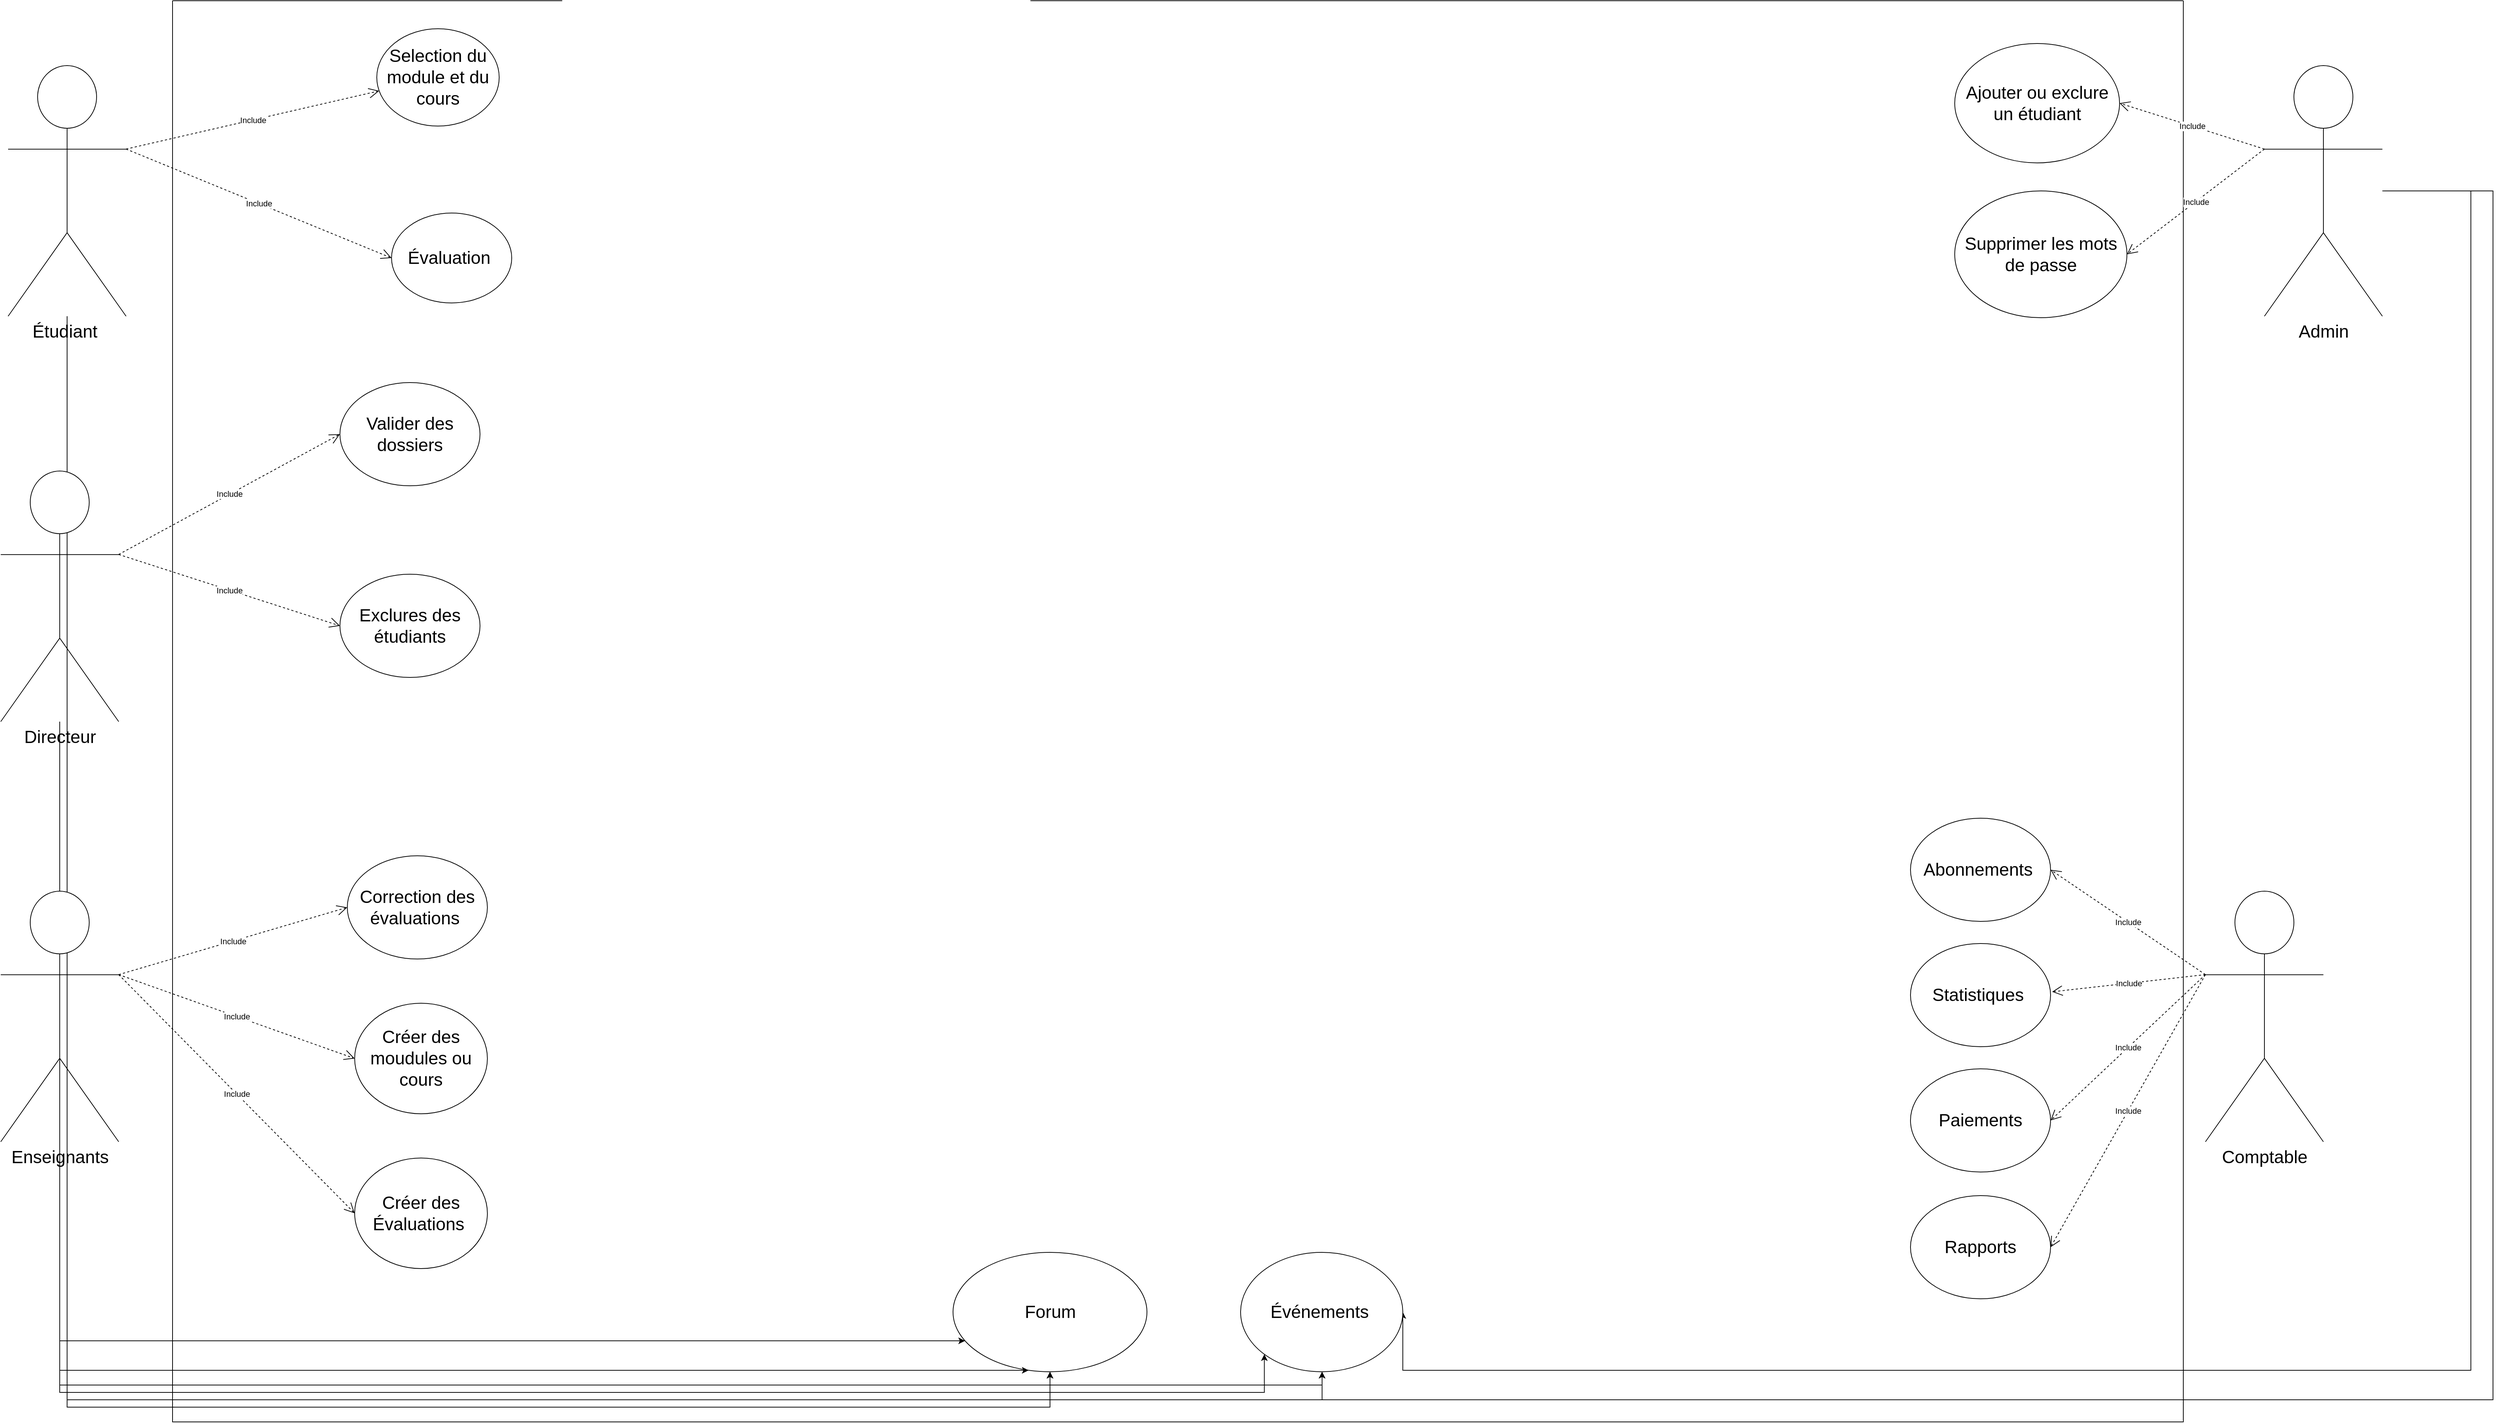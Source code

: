 <mxfile version="25.0.2">
  <diagram id="C5RBs43oDa-KdzZeNtuy" name="Page-1">
    <mxGraphModel dx="5101" dy="4041" grid="1" gridSize="10" guides="1" tooltips="1" connect="1" arrows="1" fold="1" page="1" pageScale="1" pageWidth="827" pageHeight="1169" math="0" shadow="0">
      <root>
        <mxCell id="WIyWlLk6GJQsqaUBKTNV-0" />
        <mxCell id="WIyWlLk6GJQsqaUBKTNV-1" parent="WIyWlLk6GJQsqaUBKTNV-0" />
        <mxCell id="6CmqtewHcJsue7-G7mei-127" style="edgeStyle=orthogonalEdgeStyle;rounded=0;orthogonalLoop=1;jettySize=auto;html=1;" parent="WIyWlLk6GJQsqaUBKTNV-1" source="6CmqtewHcJsue7-G7mei-0" target="6CmqtewHcJsue7-G7mei-63" edge="1">
          <mxGeometry relative="1" as="geometry">
            <Array as="points">
              <mxPoint x="-960" y="-420" />
              <mxPoint x="373" y="-420" />
            </Array>
          </mxGeometry>
        </mxCell>
        <mxCell id="6CmqtewHcJsue7-G7mei-128" style="edgeStyle=orthogonalEdgeStyle;rounded=0;orthogonalLoop=1;jettySize=auto;html=1;" parent="WIyWlLk6GJQsqaUBKTNV-1" source="6CmqtewHcJsue7-G7mei-0" target="6CmqtewHcJsue7-G7mei-64" edge="1">
          <mxGeometry relative="1" as="geometry">
            <Array as="points">
              <mxPoint x="-960" y="-430" />
              <mxPoint x="742" y="-430" />
            </Array>
          </mxGeometry>
        </mxCell>
        <mxCell id="6CmqtewHcJsue7-G7mei-0" value="&lt;span style=&quot;font-size: 24px;&quot;&gt;Étudiant&amp;nbsp;&lt;/span&gt;" style="shape=umlActor;verticalLabelPosition=bottom;verticalAlign=top;html=1;outlineConnect=0;" parent="WIyWlLk6GJQsqaUBKTNV-1" vertex="1">
          <mxGeometry x="-1040" y="-2240" width="160" height="340" as="geometry" />
        </mxCell>
        <mxCell id="6CmqtewHcJsue7-G7mei-129" style="edgeStyle=orthogonalEdgeStyle;rounded=0;orthogonalLoop=1;jettySize=auto;html=1;entryX=1;entryY=0.5;entryDx=0;entryDy=0;" parent="WIyWlLk6GJQsqaUBKTNV-1" source="6CmqtewHcJsue7-G7mei-59" target="6CmqtewHcJsue7-G7mei-64" edge="1">
          <mxGeometry relative="1" as="geometry">
            <Array as="points">
              <mxPoint x="2300" y="-2070" />
              <mxPoint x="2300" y="-470" />
              <mxPoint x="852" y="-470" />
            </Array>
          </mxGeometry>
        </mxCell>
        <mxCell id="6CmqtewHcJsue7-G7mei-130" style="edgeStyle=orthogonalEdgeStyle;rounded=0;orthogonalLoop=1;jettySize=auto;html=1;" parent="WIyWlLk6GJQsqaUBKTNV-1" source="6CmqtewHcJsue7-G7mei-59" target="6CmqtewHcJsue7-G7mei-63" edge="1">
          <mxGeometry relative="1" as="geometry">
            <Array as="points">
              <mxPoint x="2330" y="-2070" />
              <mxPoint x="2330" y="-430" />
              <mxPoint x="373" y="-430" />
            </Array>
          </mxGeometry>
        </mxCell>
        <mxCell id="6CmqtewHcJsue7-G7mei-59" value="&lt;font style=&quot;font-size: 24px;&quot;&gt;Admin&lt;/font&gt;" style="shape=umlActor;verticalLabelPosition=bottom;verticalAlign=top;html=1;outlineConnect=0;" parent="WIyWlLk6GJQsqaUBKTNV-1" vertex="1">
          <mxGeometry x="2020" y="-2240" width="160" height="340" as="geometry" />
        </mxCell>
        <mxCell id="6CmqtewHcJsue7-G7mei-62" value="" style="swimlane;startSize=0;" parent="WIyWlLk6GJQsqaUBKTNV-1" vertex="1">
          <mxGeometry x="-817" y="-2328" width="2727" height="1928" as="geometry" />
        </mxCell>
        <object label="&lt;font style=&quot;font-size: 24px;&quot;&gt;Forum&lt;/font&gt;" id="6CmqtewHcJsue7-G7mei-63">
          <mxCell style="ellipse;whiteSpace=wrap;html=1;" parent="6CmqtewHcJsue7-G7mei-62" vertex="1">
            <mxGeometry x="1058.5" y="1698" width="263" height="162" as="geometry" />
          </mxCell>
        </object>
        <object label="&lt;span style=&quot;font-size: 24px;&quot;&gt;Événements&amp;nbsp;&lt;/span&gt;" id="6CmqtewHcJsue7-G7mei-64">
          <mxCell style="ellipse;whiteSpace=wrap;html=1;" parent="6CmqtewHcJsue7-G7mei-62" vertex="1">
            <mxGeometry x="1448.5" y="1698" width="220" height="162" as="geometry" />
          </mxCell>
        </object>
        <object label="&lt;font style=&quot;font-size: 24px;&quot;&gt;Ajouter ou exclure un étudiant&lt;/font&gt;" id="6CmqtewHcJsue7-G7mei-60">
          <mxCell style="ellipse;whiteSpace=wrap;html=1;" parent="6CmqtewHcJsue7-G7mei-62" vertex="1">
            <mxGeometry x="2417" y="58" width="223.56" height="162" as="geometry" />
          </mxCell>
        </object>
        <object label="&lt;span style=&quot;font-size: 24px;&quot;&gt;Supprimer les mots de passe&lt;/span&gt;" id="6CmqtewHcJsue7-G7mei-61">
          <mxCell style="ellipse;whiteSpace=wrap;html=1;" parent="6CmqtewHcJsue7-G7mei-62" vertex="1">
            <mxGeometry x="2417" y="258" width="233.56" height="172" as="geometry" />
          </mxCell>
        </object>
        <object label="&lt;font style=&quot;font-size: 24px;&quot;&gt;Créer des moudules ou cours&lt;/font&gt;" id="6CmqtewHcJsue7-G7mei-68">
          <mxCell style="ellipse;whiteSpace=wrap;html=1;" parent="6CmqtewHcJsue7-G7mei-62" vertex="1">
            <mxGeometry x="247" y="1360" width="180" height="150" as="geometry" />
          </mxCell>
        </object>
        <object label="&lt;font style=&quot;font-size: 24px;&quot;&gt;Créer des Évaluations&amp;nbsp;&lt;/font&gt;" id="6CmqtewHcJsue7-G7mei-69">
          <mxCell style="ellipse;whiteSpace=wrap;html=1;" parent="6CmqtewHcJsue7-G7mei-62" vertex="1">
            <mxGeometry x="247" y="1570" width="180" height="150" as="geometry" />
          </mxCell>
        </object>
        <object label="&lt;span style=&quot;font-size: 24px;&quot;&gt;Correction des évaluations&amp;nbsp;&lt;/span&gt;" id="6CmqtewHcJsue7-G7mei-70">
          <mxCell style="ellipse;whiteSpace=wrap;html=1;" parent="6CmqtewHcJsue7-G7mei-62" vertex="1">
            <mxGeometry x="237" y="1160" width="190" height="140" as="geometry" />
          </mxCell>
        </object>
        <object label="&lt;span style=&quot;font-size: 24px;&quot;&gt;Valider des dossiers&lt;/span&gt;" id="6CmqtewHcJsue7-G7mei-71">
          <mxCell style="ellipse;whiteSpace=wrap;html=1;" parent="6CmqtewHcJsue7-G7mei-62" vertex="1">
            <mxGeometry x="227" y="518" width="190" height="140" as="geometry" />
          </mxCell>
        </object>
        <object label="&lt;span style=&quot;font-size: 24px;&quot;&gt;Exclures des étudiants&lt;/span&gt;" id="6CmqtewHcJsue7-G7mei-72">
          <mxCell style="ellipse;whiteSpace=wrap;html=1;" parent="6CmqtewHcJsue7-G7mei-62" vertex="1">
            <mxGeometry x="227" y="778" width="190" height="140" as="geometry" />
          </mxCell>
        </object>
        <object label="&lt;span style=&quot;font-size: 24px;&quot;&gt;Rapports&lt;/span&gt;" id="6CmqtewHcJsue7-G7mei-74">
          <mxCell style="ellipse;whiteSpace=wrap;html=1;" parent="6CmqtewHcJsue7-G7mei-62" vertex="1">
            <mxGeometry x="2357" y="1621" width="190" height="140" as="geometry" />
          </mxCell>
        </object>
        <object label="&lt;span style=&quot;font-size: 24px;&quot;&gt;Paiements&lt;/span&gt;&lt;span style=&quot;color: rgba(0, 0, 0, 0); font-family: monospace; font-size: 0px; text-align: start; text-wrap: nowrap;&quot;&gt;%3CmxGraphModel%3E%3Croot%3E%3CmxCell%20id%3D%220%22%2F%3E%3CmxCell%20id%3D%221%22%20parent%3D%220%22%2F%3E%3Cobject%20label%3D%22%26lt%3Bspan%20style%3D%26quot%3Bfont-size%3A%2024px%3B%26quot%3B%26gt%3BRapports%26lt%3B%2Fspan%26gt%3B%22%20id%3D%222%22%3E%3CmxCell%20style%3D%22ellipse%3BwhiteSpace%3Dwrap%3Bhtml%3D1%3B%22%20vertex%3D%221%22%20parent%3D%221%22%3E%3CmxGeometry%20x%3D%221220%22%20y%3D%22-1030%22%20width%3D%22190%22%20height%3D%22140%22%20as%3D%22geometry%22%2F%3E%3C%2FmxCell%3E%3C%2Fobject%3E%3C%2Froot%3E%3C%2FmxGraphModel%3E&lt;/span&gt;" id="6CmqtewHcJsue7-G7mei-87">
          <mxCell style="ellipse;whiteSpace=wrap;html=1;" parent="6CmqtewHcJsue7-G7mei-62" vertex="1">
            <mxGeometry x="2357" y="1449" width="190" height="140" as="geometry" />
          </mxCell>
        </object>
        <object label="&lt;span style=&quot;font-size: 24px;&quot;&gt;Abonnements&amp;nbsp;&lt;/span&gt;" id="6CmqtewHcJsue7-G7mei-88">
          <mxCell style="ellipse;whiteSpace=wrap;html=1;" parent="6CmqtewHcJsue7-G7mei-62" vertex="1">
            <mxGeometry x="2357" y="1109" width="190" height="140" as="geometry" />
          </mxCell>
        </object>
        <object label="&lt;span style=&quot;font-size: 24px;&quot;&gt;Statistiques&amp;nbsp;&lt;/span&gt;&lt;span style=&quot;color: rgba(0, 0, 0, 0); font-family: monospace; font-size: 0px; text-align: start; text-wrap: nowrap;&quot;&gt;%3CmxGraphModel%3E%3Croot%3E%3CmxCell%20id%3D%220%22%2F%3E%3CmxCell%20id%3D%221%22%20parent%3D%220%22%2F%3E%3Cobject%20label%3D%22%26lt%3Bspan%20style%3D%26quot%3Bfont-size%3A%2024px%3B%26quot%3B%26gt%3BRapports%26lt%3B%2Fspan%26gt%3B%22%20id%3D%222%22%3E%3CmxCell%20style%3D%22ellipse%3BwhiteSpace%3Dwrap%3Bhtml%3D1%3B%22%20vertex%3D%221%22%20parent%3D%221%22%3E%3CmxGeometry%20x%3D%221220%22%20y%3D%22-1030%22%20width%3D%22190%22%20height%3D%22140%22%20as%3D%22geometry%22%2F%3E%3C%2FmxCell%3E%3C%2Fobject%3E%3C%2Froot%3E%3C%2FmxGraphModel%3E&lt;/span&gt;" id="6CmqtewHcJsue7-G7mei-86">
          <mxCell style="ellipse;whiteSpace=wrap;html=1;" parent="6CmqtewHcJsue7-G7mei-62" vertex="1">
            <mxGeometry x="2357" y="1279" width="190" height="140" as="geometry" />
          </mxCell>
        </object>
        <object label="&lt;span style=&quot;font-size: 24px;&quot;&gt;Selection du module et du cours&lt;/span&gt;" id="6CmqtewHcJsue7-G7mei-89">
          <mxCell style="ellipse;whiteSpace=wrap;html=1;" parent="6CmqtewHcJsue7-G7mei-62" vertex="1">
            <mxGeometry x="277" y="38" width="166" height="132" as="geometry" />
          </mxCell>
        </object>
        <object label="&lt;span style=&quot;font-size: 24px;&quot;&gt;Évaluation&amp;nbsp;&lt;/span&gt;" id="6CmqtewHcJsue7-G7mei-90">
          <mxCell style="ellipse;whiteSpace=wrap;html=1;" parent="6CmqtewHcJsue7-G7mei-62" vertex="1">
            <mxGeometry x="297" y="288" width="163" height="122" as="geometry" />
          </mxCell>
        </object>
        <mxCell id="6CmqtewHcJsue7-G7mei-125" style="edgeStyle=orthogonalEdgeStyle;rounded=0;orthogonalLoop=1;jettySize=auto;html=1;" parent="WIyWlLk6GJQsqaUBKTNV-1" source="6CmqtewHcJsue7-G7mei-65" target="6CmqtewHcJsue7-G7mei-63" edge="1">
          <mxGeometry relative="1" as="geometry">
            <Array as="points">
              <mxPoint x="-970" y="-470" />
            </Array>
          </mxGeometry>
        </mxCell>
        <mxCell id="6CmqtewHcJsue7-G7mei-126" style="edgeStyle=orthogonalEdgeStyle;rounded=0;orthogonalLoop=1;jettySize=auto;html=1;entryX=0;entryY=1;entryDx=0;entryDy=0;" parent="WIyWlLk6GJQsqaUBKTNV-1" source="6CmqtewHcJsue7-G7mei-65" target="6CmqtewHcJsue7-G7mei-64" edge="1">
          <mxGeometry relative="1" as="geometry">
            <Array as="points">
              <mxPoint x="-970" y="-440" />
              <mxPoint x="664" y="-440" />
            </Array>
          </mxGeometry>
        </mxCell>
        <mxCell id="6CmqtewHcJsue7-G7mei-65" value="&lt;font style=&quot;font-size: 24px;&quot;&gt;Directeur&lt;/font&gt;" style="shape=umlActor;verticalLabelPosition=bottom;verticalAlign=top;html=1;outlineConnect=0;" parent="WIyWlLk6GJQsqaUBKTNV-1" vertex="1">
          <mxGeometry x="-1050" y="-1690" width="160" height="340" as="geometry" />
        </mxCell>
        <mxCell id="6CmqtewHcJsue7-G7mei-121" style="edgeStyle=orthogonalEdgeStyle;rounded=0;orthogonalLoop=1;jettySize=auto;html=1;" parent="WIyWlLk6GJQsqaUBKTNV-1" source="6CmqtewHcJsue7-G7mei-66" target="6CmqtewHcJsue7-G7mei-63" edge="1">
          <mxGeometry relative="1" as="geometry">
            <Array as="points">
              <mxPoint x="-970" y="-510" />
            </Array>
          </mxGeometry>
        </mxCell>
        <mxCell id="6CmqtewHcJsue7-G7mei-124" style="edgeStyle=orthogonalEdgeStyle;rounded=0;orthogonalLoop=1;jettySize=auto;html=1;" parent="WIyWlLk6GJQsqaUBKTNV-1" source="6CmqtewHcJsue7-G7mei-66" target="6CmqtewHcJsue7-G7mei-64" edge="1">
          <mxGeometry relative="1" as="geometry">
            <Array as="points">
              <mxPoint x="-970" y="-450" />
              <mxPoint x="742" y="-450" />
            </Array>
          </mxGeometry>
        </mxCell>
        <mxCell id="6CmqtewHcJsue7-G7mei-66" value="&lt;span style=&quot;font-size: 24px;&quot;&gt;Enseignants&lt;/span&gt;" style="shape=umlActor;verticalLabelPosition=bottom;verticalAlign=top;html=1;outlineConnect=0;" parent="WIyWlLk6GJQsqaUBKTNV-1" vertex="1">
          <mxGeometry x="-1050" y="-1120" width="160" height="340" as="geometry" />
        </mxCell>
        <mxCell id="6CmqtewHcJsue7-G7mei-67" value="&lt;span style=&quot;font-size: 24px;&quot;&gt;Comptable&lt;/span&gt;" style="shape=umlActor;verticalLabelPosition=bottom;verticalAlign=top;html=1;outlineConnect=0;" parent="WIyWlLk6GJQsqaUBKTNV-1" vertex="1">
          <mxGeometry x="1940" y="-1120" width="160" height="340" as="geometry" />
        </mxCell>
        <mxCell id="6CmqtewHcJsue7-G7mei-108" value="Include" style="endArrow=open;endSize=12;dashed=1;html=1;rounded=0;exitX=1;exitY=0.333;exitDx=0;exitDy=0;exitPerimeter=0;" parent="WIyWlLk6GJQsqaUBKTNV-1" source="6CmqtewHcJsue7-G7mei-0" target="6CmqtewHcJsue7-G7mei-89" edge="1">
          <mxGeometry width="160" relative="1" as="geometry">
            <mxPoint x="-810" y="-2180" as="sourcePoint" />
            <mxPoint x="-650" y="-2180" as="targetPoint" />
          </mxGeometry>
        </mxCell>
        <mxCell id="6CmqtewHcJsue7-G7mei-109" value="Include" style="endArrow=open;endSize=12;dashed=1;html=1;rounded=0;exitX=1;exitY=0.333;exitDx=0;exitDy=0;exitPerimeter=0;entryX=0;entryY=0.5;entryDx=0;entryDy=0;" parent="WIyWlLk6GJQsqaUBKTNV-1" source="6CmqtewHcJsue7-G7mei-0" target="6CmqtewHcJsue7-G7mei-90" edge="1">
          <mxGeometry width="160" relative="1" as="geometry">
            <mxPoint x="-870" y="-2117" as="sourcePoint" />
            <mxPoint x="-527" y="-2196" as="targetPoint" />
          </mxGeometry>
        </mxCell>
        <mxCell id="6CmqtewHcJsue7-G7mei-110" value="Include" style="endArrow=open;endSize=12;dashed=1;html=1;rounded=0;exitX=1;exitY=0.333;exitDx=0;exitDy=0;exitPerimeter=0;entryX=0;entryY=0.5;entryDx=0;entryDy=0;" parent="WIyWlLk6GJQsqaUBKTNV-1" source="6CmqtewHcJsue7-G7mei-65" target="6CmqtewHcJsue7-G7mei-71" edge="1">
          <mxGeometry width="160" relative="1" as="geometry">
            <mxPoint x="-860" y="-2107" as="sourcePoint" />
            <mxPoint x="-517" y="-2186" as="targetPoint" />
          </mxGeometry>
        </mxCell>
        <mxCell id="6CmqtewHcJsue7-G7mei-111" value="Include" style="endArrow=open;endSize=12;dashed=1;html=1;rounded=0;exitX=1;exitY=0.333;exitDx=0;exitDy=0;exitPerimeter=0;entryX=0;entryY=0.5;entryDx=0;entryDy=0;" parent="WIyWlLk6GJQsqaUBKTNV-1" source="6CmqtewHcJsue7-G7mei-65" target="6CmqtewHcJsue7-G7mei-72" edge="1">
          <mxGeometry width="160" relative="1" as="geometry">
            <mxPoint x="-880" y="-1567" as="sourcePoint" />
            <mxPoint x="-580" y="-1730" as="targetPoint" />
          </mxGeometry>
        </mxCell>
        <mxCell id="6CmqtewHcJsue7-G7mei-112" value="Include" style="endArrow=open;endSize=12;dashed=1;html=1;rounded=0;exitX=1;exitY=0.333;exitDx=0;exitDy=0;exitPerimeter=0;entryX=0;entryY=0.5;entryDx=0;entryDy=0;" parent="WIyWlLk6GJQsqaUBKTNV-1" source="6CmqtewHcJsue7-G7mei-66" target="6CmqtewHcJsue7-G7mei-70" edge="1">
          <mxGeometry width="160" relative="1" as="geometry">
            <mxPoint x="-870" y="-1557" as="sourcePoint" />
            <mxPoint x="-570" y="-1720" as="targetPoint" />
          </mxGeometry>
        </mxCell>
        <mxCell id="6CmqtewHcJsue7-G7mei-113" value="Include" style="endArrow=open;endSize=12;dashed=1;html=1;rounded=0;entryX=0;entryY=0.5;entryDx=0;entryDy=0;exitX=1;exitY=0.333;exitDx=0;exitDy=0;exitPerimeter=0;" parent="WIyWlLk6GJQsqaUBKTNV-1" source="6CmqtewHcJsue7-G7mei-66" target="6CmqtewHcJsue7-G7mei-68" edge="1">
          <mxGeometry width="160" relative="1" as="geometry">
            <mxPoint x="-890" y="-1010" as="sourcePoint" />
            <mxPoint x="-570" y="-1088" as="targetPoint" />
          </mxGeometry>
        </mxCell>
        <mxCell id="6CmqtewHcJsue7-G7mei-114" value="Include" style="endArrow=open;endSize=12;dashed=1;html=1;rounded=0;exitX=1;exitY=0.333;exitDx=0;exitDy=0;exitPerimeter=0;entryX=0;entryY=0.5;entryDx=0;entryDy=0;" parent="WIyWlLk6GJQsqaUBKTNV-1" source="6CmqtewHcJsue7-G7mei-66" target="6CmqtewHcJsue7-G7mei-69" edge="1">
          <mxGeometry width="160" relative="1" as="geometry">
            <mxPoint x="-870" y="-987" as="sourcePoint" />
            <mxPoint x="-560" y="-1078" as="targetPoint" />
          </mxGeometry>
        </mxCell>
        <mxCell id="6CmqtewHcJsue7-G7mei-115" value="Include" style="endArrow=open;endSize=12;dashed=1;html=1;rounded=0;exitX=0;exitY=0.333;exitDx=0;exitDy=0;exitPerimeter=0;entryX=1;entryY=0.5;entryDx=0;entryDy=0;" parent="WIyWlLk6GJQsqaUBKTNV-1" source="6CmqtewHcJsue7-G7mei-67" target="6CmqtewHcJsue7-G7mei-88" edge="1">
          <mxGeometry width="160" relative="1" as="geometry">
            <mxPoint x="-860" y="-977" as="sourcePoint" />
            <mxPoint x="-550" y="-1068" as="targetPoint" />
          </mxGeometry>
        </mxCell>
        <mxCell id="6CmqtewHcJsue7-G7mei-116" value="Include" style="endArrow=open;endSize=12;dashed=1;html=1;rounded=0;exitX=0;exitY=0.333;exitDx=0;exitDy=0;exitPerimeter=0;entryX=1.011;entryY=0.468;entryDx=0;entryDy=0;entryPerimeter=0;" parent="WIyWlLk6GJQsqaUBKTNV-1" source="6CmqtewHcJsue7-G7mei-67" target="6CmqtewHcJsue7-G7mei-86" edge="1">
          <mxGeometry width="160" relative="1" as="geometry">
            <mxPoint x="1950" y="-997" as="sourcePoint" />
            <mxPoint x="1740" y="-1139" as="targetPoint" />
          </mxGeometry>
        </mxCell>
        <mxCell id="6CmqtewHcJsue7-G7mei-117" value="Include" style="endArrow=open;endSize=12;dashed=1;html=1;rounded=0;entryX=1;entryY=0.5;entryDx=0;entryDy=0;exitX=0;exitY=0.333;exitDx=0;exitDy=0;exitPerimeter=0;" parent="WIyWlLk6GJQsqaUBKTNV-1" source="6CmqtewHcJsue7-G7mei-67" target="6CmqtewHcJsue7-G7mei-87" edge="1">
          <mxGeometry width="160" relative="1" as="geometry">
            <mxPoint x="1950" y="-997" as="sourcePoint" />
            <mxPoint x="1742" y="-973" as="targetPoint" />
          </mxGeometry>
        </mxCell>
        <mxCell id="6CmqtewHcJsue7-G7mei-118" value="Include" style="endArrow=open;endSize=12;dashed=1;html=1;rounded=0;entryX=1;entryY=0.5;entryDx=0;entryDy=0;exitX=0;exitY=0.333;exitDx=0;exitDy=0;exitPerimeter=0;" parent="WIyWlLk6GJQsqaUBKTNV-1" source="6CmqtewHcJsue7-G7mei-67" target="6CmqtewHcJsue7-G7mei-74" edge="1">
          <mxGeometry width="160" relative="1" as="geometry">
            <mxPoint x="1940" y="-1000" as="sourcePoint" />
            <mxPoint x="1740" y="-799" as="targetPoint" />
          </mxGeometry>
        </mxCell>
        <mxCell id="6CmqtewHcJsue7-G7mei-119" value="Include" style="endArrow=open;endSize=12;dashed=1;html=1;rounded=0;exitX=0;exitY=0.333;exitDx=0;exitDy=0;exitPerimeter=0;entryX=1;entryY=0.5;entryDx=0;entryDy=0;" parent="WIyWlLk6GJQsqaUBKTNV-1" source="6CmqtewHcJsue7-G7mei-59" target="6CmqtewHcJsue7-G7mei-61" edge="1">
          <mxGeometry width="160" relative="1" as="geometry">
            <mxPoint x="1930" y="-1738" as="sourcePoint" />
            <mxPoint x="1720" y="-1880" as="targetPoint" />
          </mxGeometry>
        </mxCell>
        <mxCell id="6CmqtewHcJsue7-G7mei-120" value="Include" style="endArrow=open;endSize=12;dashed=1;html=1;rounded=0;exitX=0;exitY=0.333;exitDx=0;exitDy=0;exitPerimeter=0;entryX=1;entryY=0.5;entryDx=0;entryDy=0;" parent="WIyWlLk6GJQsqaUBKTNV-1" source="6CmqtewHcJsue7-G7mei-59" target="6CmqtewHcJsue7-G7mei-60" edge="1">
          <mxGeometry width="160" relative="1" as="geometry">
            <mxPoint x="2030" y="-2117" as="sourcePoint" />
            <mxPoint x="1844" y="-1974" as="targetPoint" />
          </mxGeometry>
        </mxCell>
      </root>
    </mxGraphModel>
  </diagram>
</mxfile>
